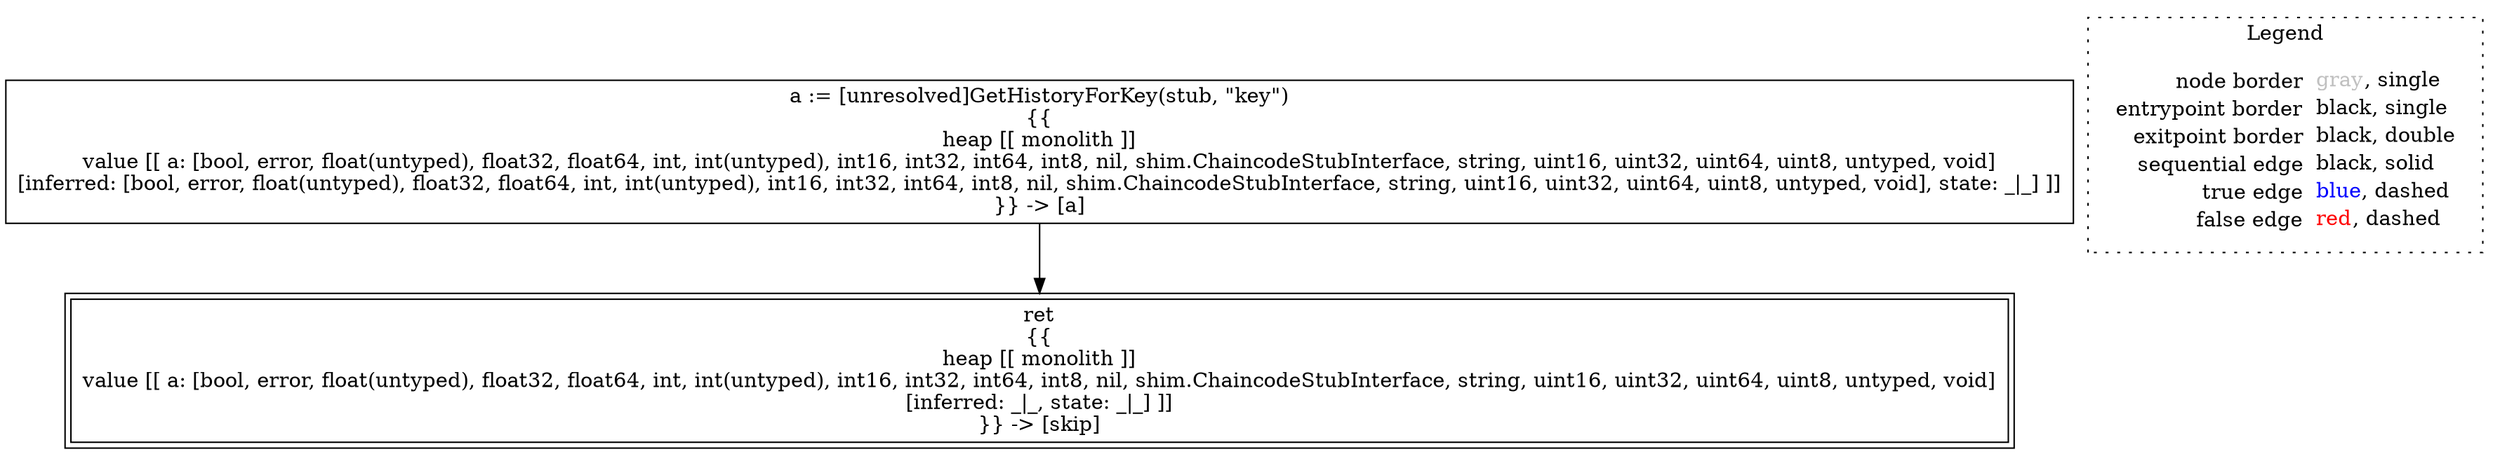 digraph {
	"node0" [shape="rect",color="black",label=<a := [unresolved]GetHistoryForKey(stub, &quot;key&quot;)<BR/>{{<BR/>heap [[ monolith ]]<BR/>value [[ a: [bool, error, float(untyped), float32, float64, int, int(untyped), int16, int32, int64, int8, nil, shim.ChaincodeStubInterface, string, uint16, uint32, uint64, uint8, untyped, void]<BR/>[inferred: [bool, error, float(untyped), float32, float64, int, int(untyped), int16, int32, int64, int8, nil, shim.ChaincodeStubInterface, string, uint16, uint32, uint64, uint8, untyped, void], state: _|_] ]]<BR/>}} -&gt; [a]>];
	"node1" [shape="rect",color="black",peripheries="2",label=<ret<BR/>{{<BR/>heap [[ monolith ]]<BR/>value [[ a: [bool, error, float(untyped), float32, float64, int, int(untyped), int16, int32, int64, int8, nil, shim.ChaincodeStubInterface, string, uint16, uint32, uint64, uint8, untyped, void]<BR/>[inferred: _|_, state: _|_] ]]<BR/>}} -&gt; [skip]>];
	"node0" -> "node1" [color="black"];
subgraph cluster_legend {
	label="Legend";
	style=dotted;
	node [shape=plaintext];
	"legend" [label=<<table border="0" cellpadding="2" cellspacing="0" cellborder="0"><tr><td align="right">node border&nbsp;</td><td align="left"><font color="gray">gray</font>, single</td></tr><tr><td align="right">entrypoint border&nbsp;</td><td align="left"><font color="black">black</font>, single</td></tr><tr><td align="right">exitpoint border&nbsp;</td><td align="left"><font color="black">black</font>, double</td></tr><tr><td align="right">sequential edge&nbsp;</td><td align="left"><font color="black">black</font>, solid</td></tr><tr><td align="right">true edge&nbsp;</td><td align="left"><font color="blue">blue</font>, dashed</td></tr><tr><td align="right">false edge&nbsp;</td><td align="left"><font color="red">red</font>, dashed</td></tr></table>>];
}

}
